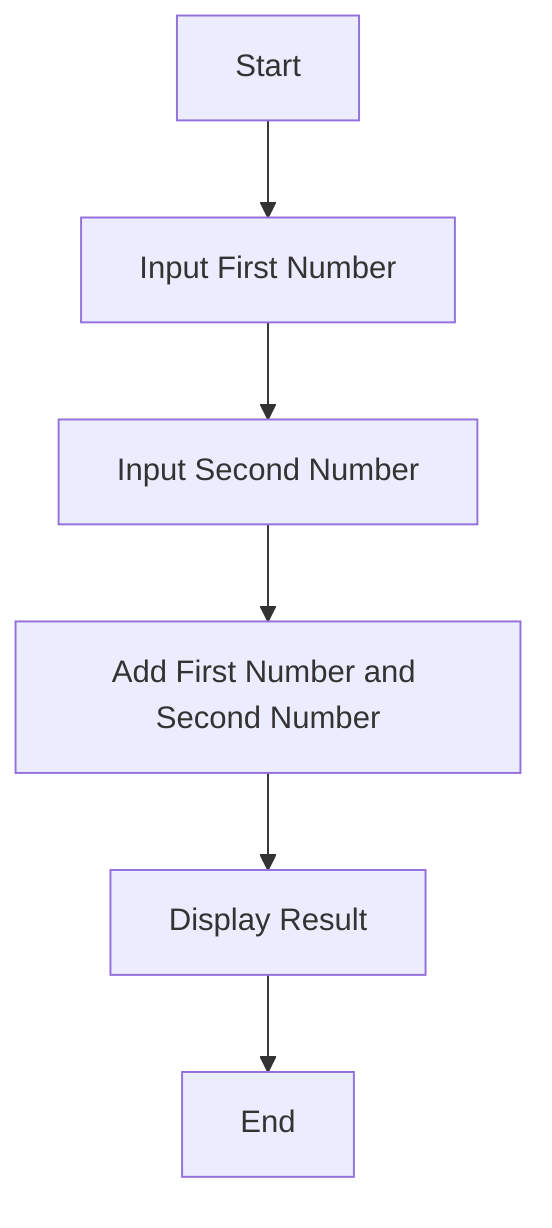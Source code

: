 flowchart TD
    A[Start] --> B[Input First Number]
    B --> C[Input Second Number]
    C --> D[Add First Number and Second Number]
    D --> E[Display Result]
    E --> F[End]